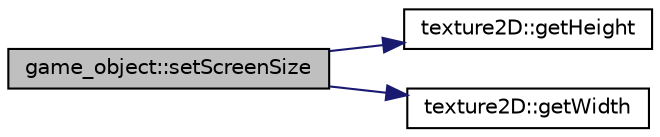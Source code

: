 digraph "game_object::setScreenSize"
{
  edge [fontname="Helvetica",fontsize="10",labelfontname="Helvetica",labelfontsize="10"];
  node [fontname="Helvetica",fontsize="10",shape=record];
  rankdir="LR";
  Node31 [label="game_object::setScreenSize",height=0.2,width=0.4,color="black", fillcolor="grey75", style="filled", fontcolor="black"];
  Node31 -> Node32 [color="midnightblue",fontsize="10",style="solid",fontname="Helvetica"];
  Node32 [label="texture2D::getHeight",height=0.2,width=0.4,color="black", fillcolor="white", style="filled",URL="$classtexture2_d.html#a0afabeffe5265277d117fa722d44d2cb",tooltip="This function retruns the height of the texture. "];
  Node31 -> Node33 [color="midnightblue",fontsize="10",style="solid",fontname="Helvetica"];
  Node33 [label="texture2D::getWidth",height=0.2,width=0.4,color="black", fillcolor="white", style="filled",URL="$classtexture2_d.html#acb3f2be669d39bdf5a679096c7ca6a78",tooltip="This function retruns the width of the texture. "];
}

